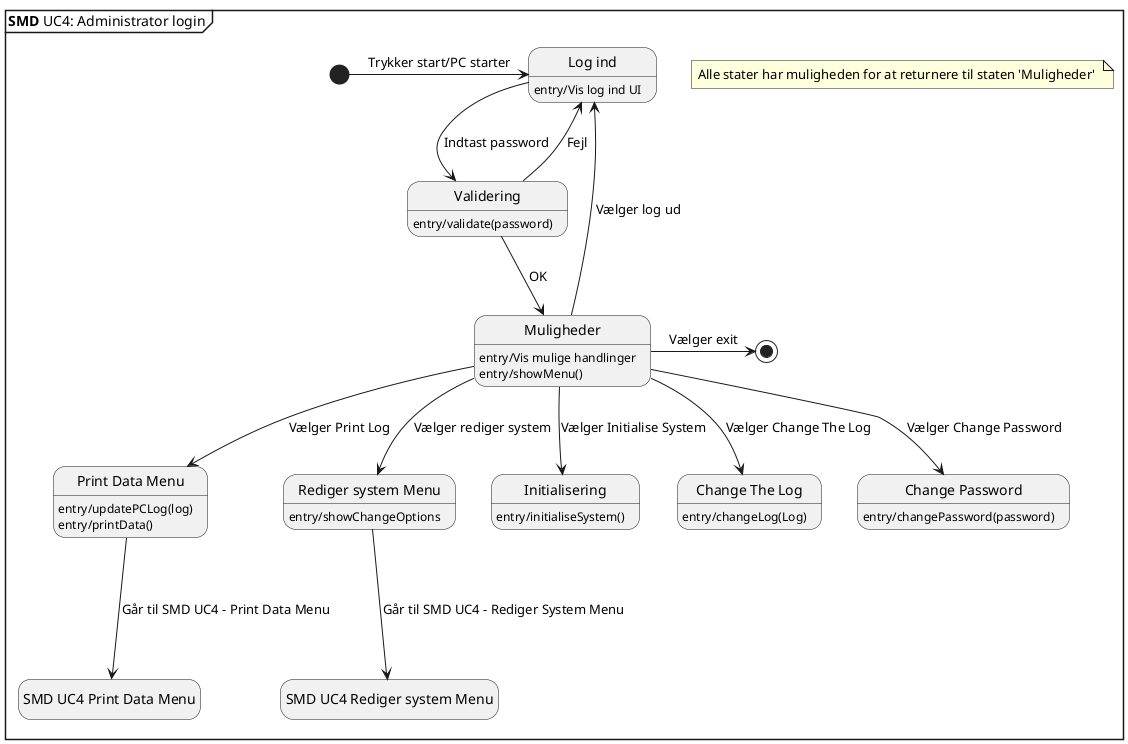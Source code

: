 @startuml UC4 SMD

mainframe **SMD** UC4: Administrator login

hide empty description
state "Log ind" as login
state "Validering" as val
state "Muligheder" as mul
state "Print Data Menu" as data
state "Rediger system Menu" as rediger
state "Initialisering" as init
state "Change The Log" as change
state "Change Password" as password
state "SMD UC4 Print Data Menu" as data2
state "SMD UC4 Rediger system Menu" as rediger2

note "Alle stater har muligheden for at returnere til staten 'Muligheder' " as n1

[*] -> login : Trykker start/PC starter
login -> val : Indtast password
val --> mul : OK
val --> login : Fejl

mul --> data : Vælger Print Log


mul --> rediger : Vælger rediger system


mul --> init : Vælger Initialise System

mul --> change : Vælger Change The Log

mul --> password : Vælger Change Password

mul --> login : Vælger log ud

mul -> [*] : Vælger exit

data ---> data2 : Går til SMD UC4 - Print Data Menu

rediger ---> rediger2 : Går til SMD UC4 - Rediger System Menu

login : entry/Vis log ind UI

val : entry/validate(password)

mul : entry/Vis mulige handlinger
mul : entry/showMenu()

data : entry/updatePCLog(log)
data : entry/printData()

init : entry/initialiseSystem()
change : entry/changeLog(Log)
password : entry/changePassword(password)

rediger : entry/showChangeOptions

@enduml